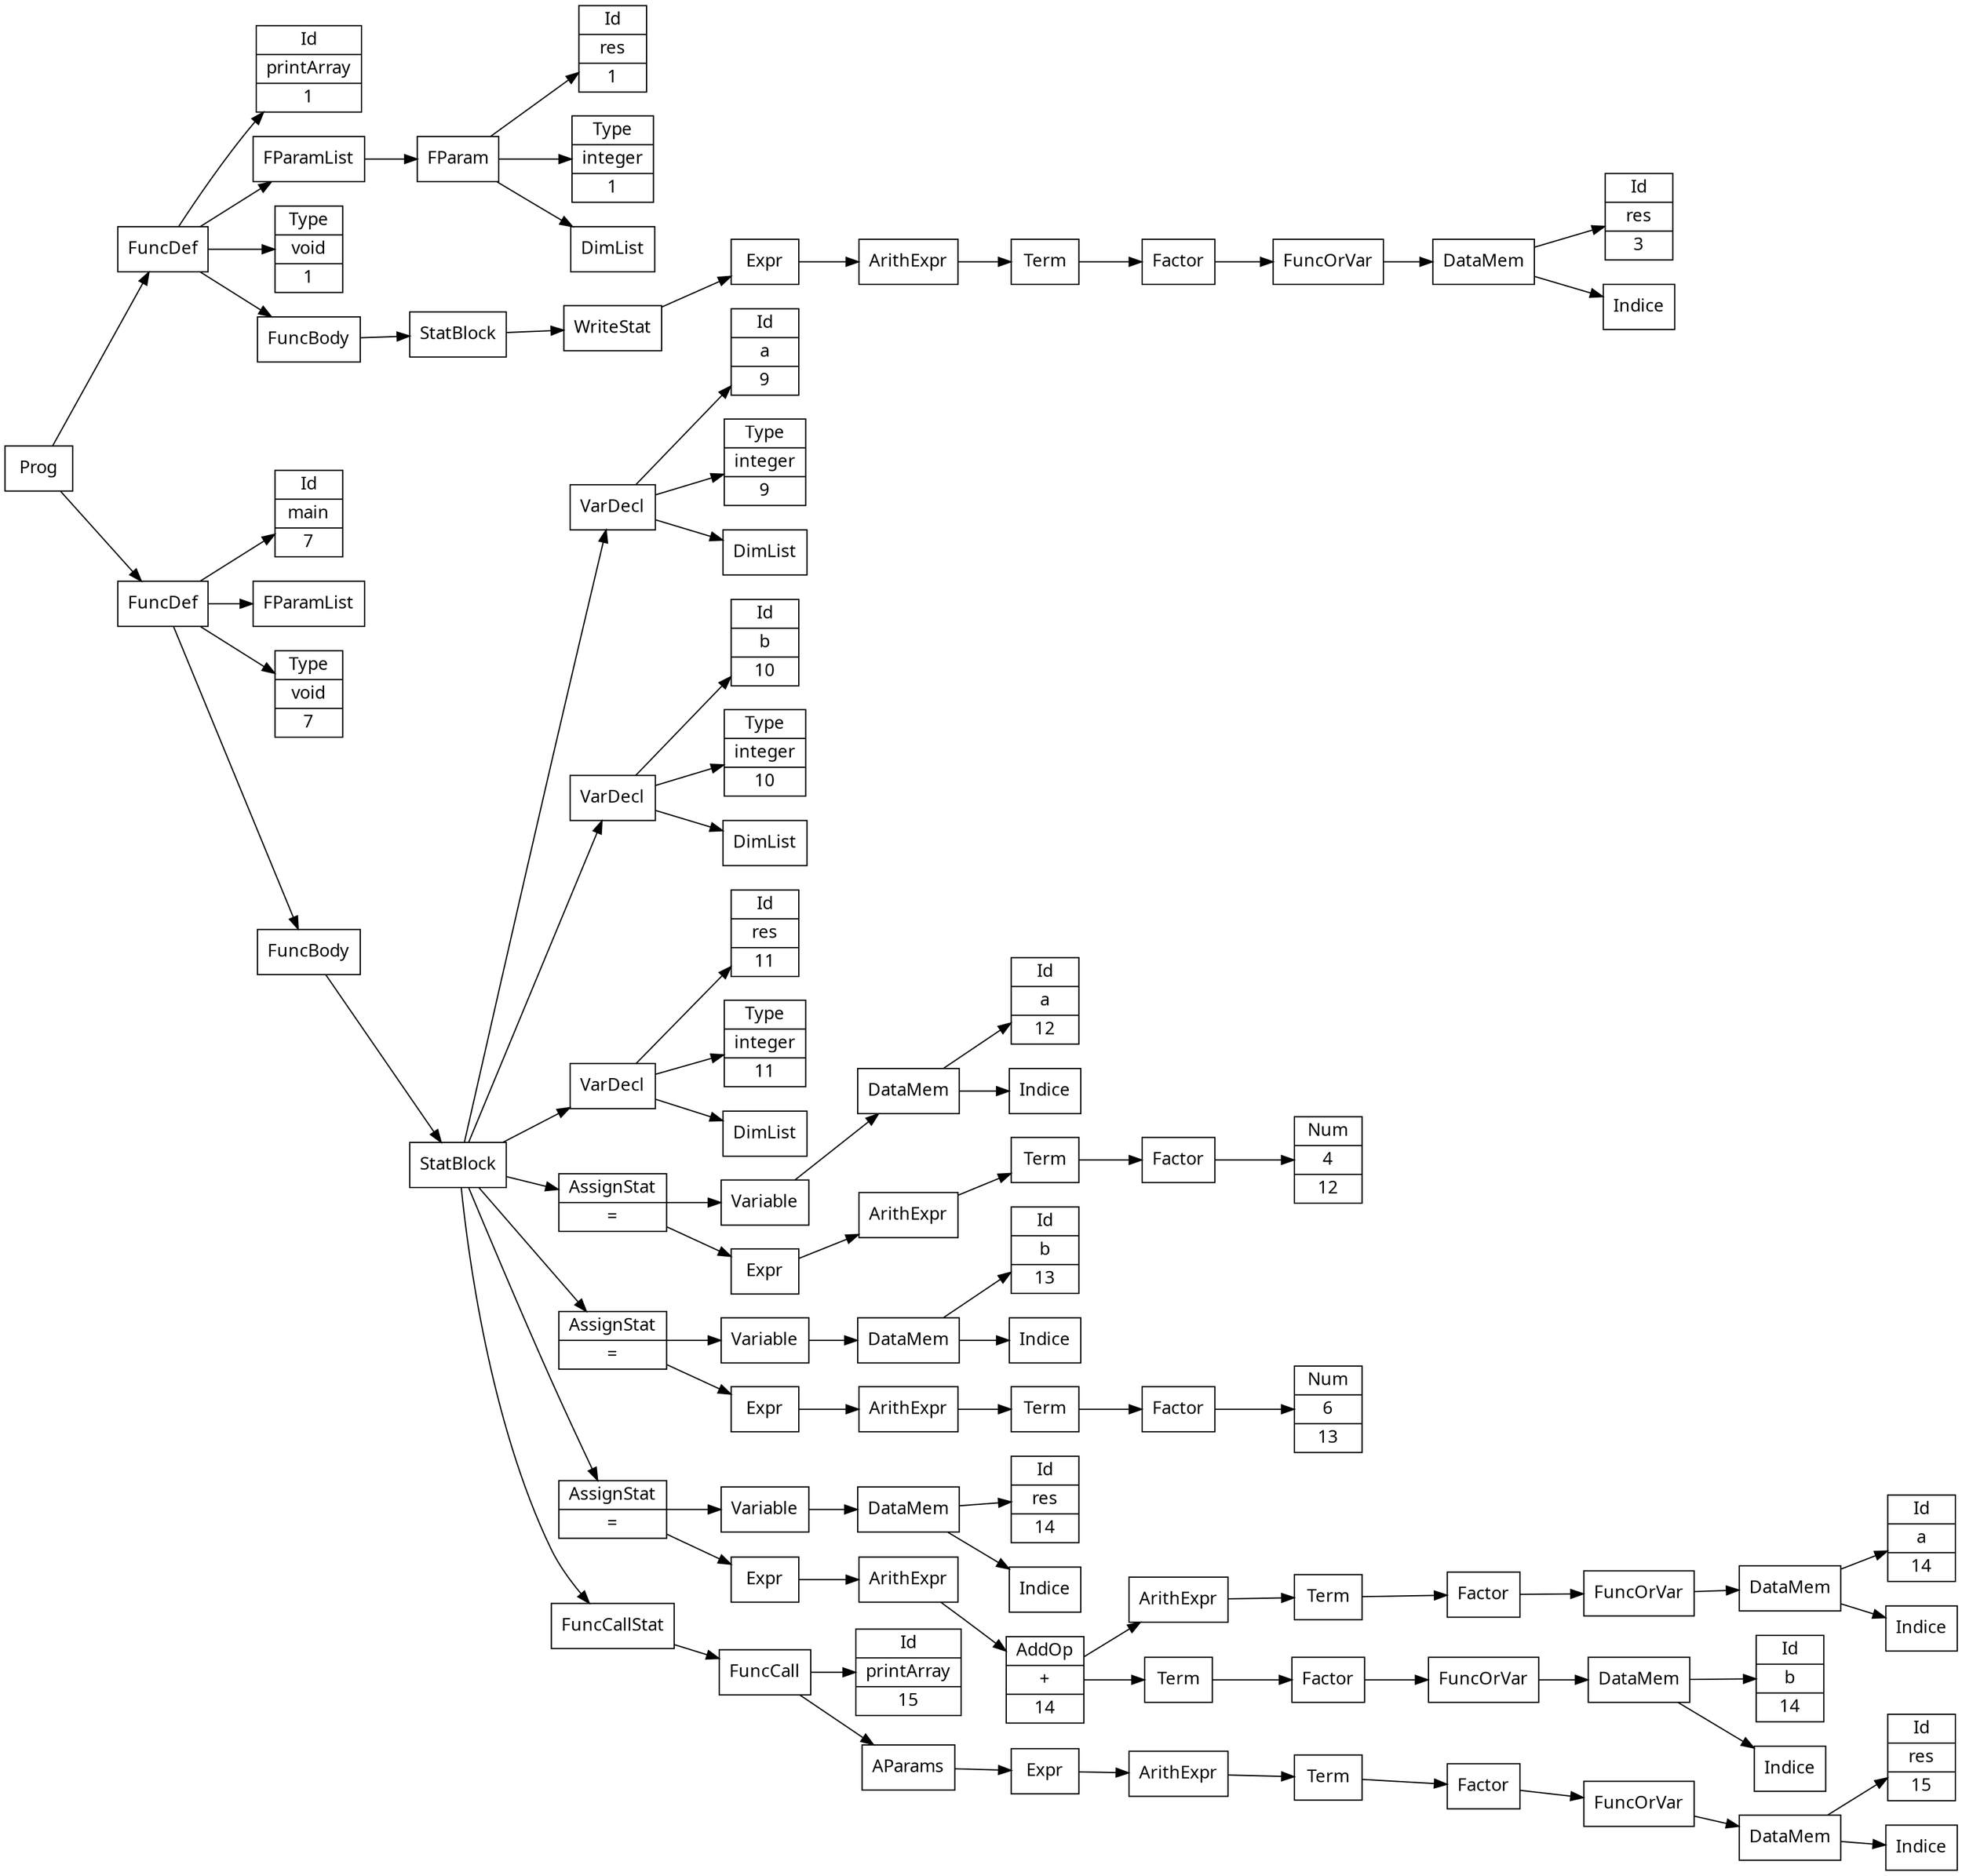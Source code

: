 digraph AST {
node [shape=record];
node [fontname=Sans];charset="UTF-8" splines=true splines=spline rankdir =LR
1628 -> 1555 -> 1537;
1537[label="Id | printArray | 1"]
1555 -> 1542 -> 1541 -> 1538;
1538[label="Id | res | 1"]
1541 -> 1539;
1539[label="Type | integer | 1"]
1541 -> 1540;
1540[label="DimList"]
1541[label="FParam"];
1542[label="FParamList"];
1555 -> 1543;
1543[label="Type | void | 1"]
1555 -> 1554 -> 1553 -> 1552 -> 1551 -> 1550 -> 1549 -> 1548 -> 1547 -> 1546 -> 1544;
1544[label="Id | res | 3"]
1546 -> 1545;
1545[label="Indice"]
1546[label="DataMem"];
1547[label="FuncOrVar"];
1548[label="Factor"];
1549[label="Term"];
1550[label="ArithExpr"];
1551[label="Expr"];
1552[label="WriteStat"];
1553[label="StatBlock"];
1554[label="FuncBody"];
1555[label="FuncDef"];
1628 -> 1627 -> 1556;
1556[label="Id | main | 7"]
1627 -> 1557;
1557[label="FParamList"]
1627 -> 1558;
1558[label="Type | void | 7"]
1627 -> 1626 -> 1625 -> 1562 -> 1559;
1559[label="Id | a | 9"]
1562 -> 1560;
1560[label="Type | integer | 9"]
1562 -> 1561;
1561[label="DimList"]
1562[label="VarDecl"];
1625 -> 1566 -> 1563;
1563[label="Id | b | 10"]
1566 -> 1564;
1564[label="Type | integer | 10"]
1566 -> 1565;
1565[label="DimList"]
1566[label="VarDecl"];
1625 -> 1570 -> 1567;
1567[label="Id | res | 11"]
1570 -> 1568;
1568[label="Type | integer | 11"]
1570 -> 1569;
1569[label="DimList"]
1570[label="VarDecl"];
1625 -> 1580 -> 1574 -> 1573 -> 1571;
1571[label="Id | a | 12"]
1573 -> 1572;
1572[label="Indice"]
1573[label="DataMem"];
1574[label="Variable"];
1580 -> 1579 -> 1578 -> 1577 -> 1576 -> 1575;
1575[label="Num | 4 | 12"]
1576[label="Factor"];
1577[label="Term"];
1578[label="ArithExpr"];
1579[label="Expr"];
1580[label="AssignStat | ="];
1625 -> 1590 -> 1584 -> 1583 -> 1581;
1581[label="Id | b | 13"]
1583 -> 1582;
1582[label="Indice"]
1583[label="DataMem"];
1584[label="Variable"];
1590 -> 1589 -> 1588 -> 1587 -> 1586 -> 1585;
1585[label="Num | 6 | 13"]
1586[label="Factor"];
1587[label="Term"];
1588[label="ArithExpr"];
1589[label="Expr"];
1590[label="AssignStat | ="];
1625 -> 1611 -> 1594 -> 1593 -> 1591;
1591[label="Id | res | 14"]
1593 -> 1592;
1592[label="Indice"]
1593[label="DataMem"];
1594[label="Variable"];
1611 -> 1610 -> 1609 -> 1602 -> 1601 -> 1600 -> 1599 -> 1598 -> 1597 -> 1595;
1595[label="Id | a | 14"]
1597 -> 1596;
1596[label="Indice"]
1597[label="DataMem"];
1598[label="FuncOrVar"];
1599[label="Factor"];
1600[label="Term"];
1601[label="ArithExpr"];
1602 -> 1608 -> 1607 -> 1606 -> 1605 -> 1603;
1603[label="Id | b | 14"]
1605 -> 1604;
1604[label="Indice"]
1605[label="DataMem"];
1606[label="FuncOrVar"];
1607[label="Factor"];
1608[label="Term"];
1602[label="AddOp | + | 14"];
1609[label="ArithExpr"];
1610[label="Expr"];
1611[label="AssignStat | ="];
1625 -> 1624 -> 1623 -> 1612;
1612[label="Id | printArray | 15"]
1623 -> 1622 -> 1621 -> 1620 -> 1619 -> 1618 -> 1617 -> 1616 -> 1614;
1614[label="Id | res | 15"]
1616 -> 1615;
1615[label="Indice"]
1616[label="DataMem"];
1617[label="FuncOrVar"];
1618[label="Factor"];
1619[label="Term"];
1620[label="ArithExpr"];
1621[label="Expr"];
1622[label="AParams"];
1623[label="FuncCall"];
1624[label="FuncCallStat"];
1625[label="StatBlock"];
1626[label="FuncBody"];
1627[label="FuncDef"];
1628[label="Prog"];
}